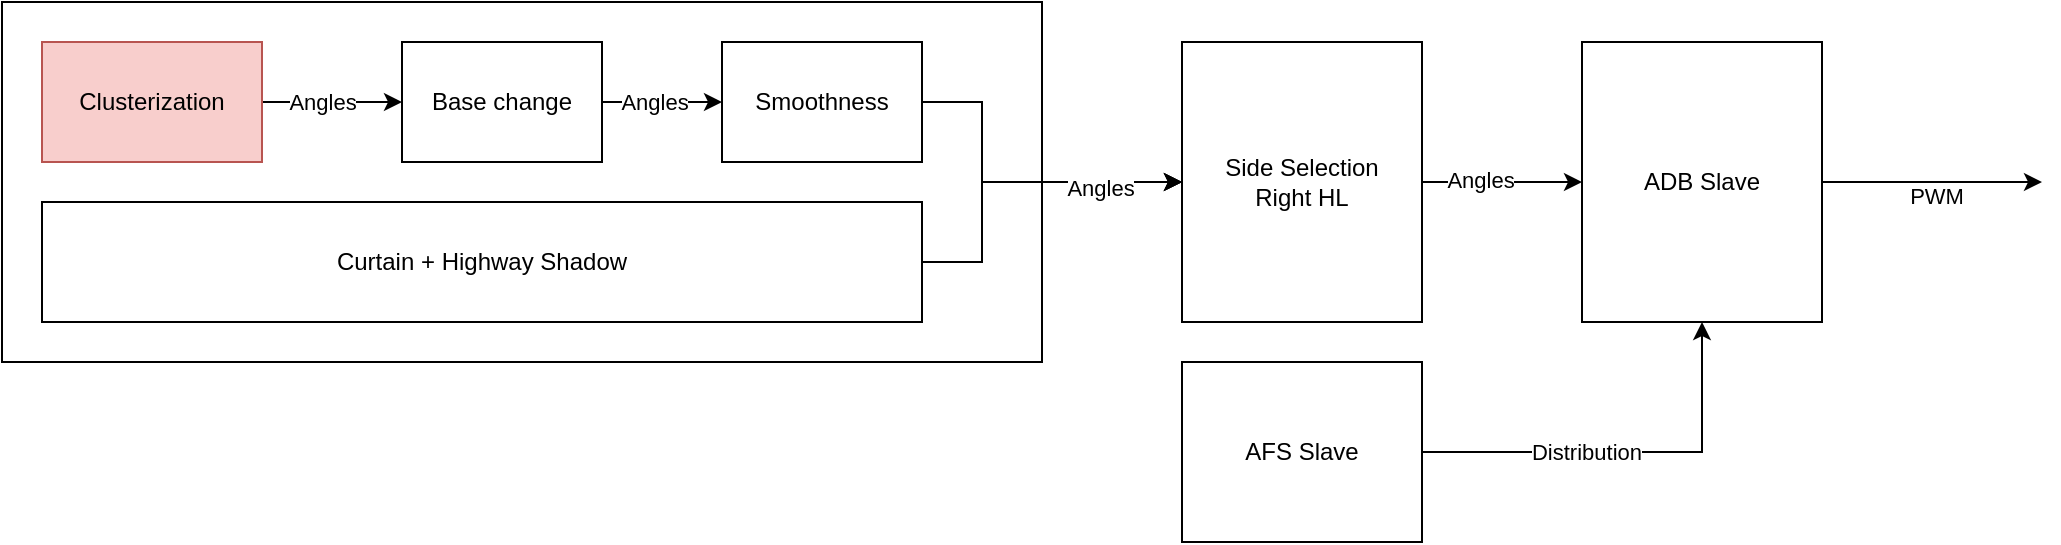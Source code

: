 <mxfile version="28.1.0">
  <diagram name="Page-1" id="TQYIu1wNGqNmxOfWup1d">
    <mxGraphModel dx="1426" dy="743" grid="1" gridSize="10" guides="1" tooltips="1" connect="1" arrows="1" fold="1" page="1" pageScale="1" pageWidth="850" pageHeight="1100" math="0" shadow="0">
      <root>
        <mxCell id="0" />
        <mxCell id="1" parent="0" />
        <mxCell id="taqDpGdfJiKaTOQbcU3k-18" value="" style="edgeStyle=orthogonalEdgeStyle;rounded=0;orthogonalLoop=1;jettySize=auto;html=1;" edge="1" parent="1" source="taqDpGdfJiKaTOQbcU3k-11" target="taqDpGdfJiKaTOQbcU3k-7">
          <mxGeometry relative="1" as="geometry" />
        </mxCell>
        <mxCell id="taqDpGdfJiKaTOQbcU3k-11" value="" style="rounded=0;whiteSpace=wrap;html=1;" vertex="1" parent="1">
          <mxGeometry x="60" y="140" width="520" height="180" as="geometry" />
        </mxCell>
        <mxCell id="taqDpGdfJiKaTOQbcU3k-3" value="" style="edgeStyle=orthogonalEdgeStyle;rounded=0;orthogonalLoop=1;jettySize=auto;html=1;" edge="1" parent="1" source="taqDpGdfJiKaTOQbcU3k-1" target="taqDpGdfJiKaTOQbcU3k-2">
          <mxGeometry relative="1" as="geometry" />
        </mxCell>
        <mxCell id="taqDpGdfJiKaTOQbcU3k-16" value="Angles" style="edgeLabel;html=1;align=center;verticalAlign=middle;resizable=0;points=[];" vertex="1" connectable="0" parent="taqDpGdfJiKaTOQbcU3k-3">
          <mxGeometry x="0.1" y="2" relative="1" as="geometry">
            <mxPoint x="-9" y="2" as="offset" />
          </mxGeometry>
        </mxCell>
        <mxCell id="taqDpGdfJiKaTOQbcU3k-1" value="Clusterization" style="rounded=0;whiteSpace=wrap;html=1;fillColor=#f8cecc;strokeColor=#b85450;" vertex="1" parent="1">
          <mxGeometry x="80" y="160" width="110" height="60" as="geometry" />
        </mxCell>
        <mxCell id="taqDpGdfJiKaTOQbcU3k-5" value="" style="edgeStyle=orthogonalEdgeStyle;rounded=0;orthogonalLoop=1;jettySize=auto;html=1;" edge="1" parent="1" source="taqDpGdfJiKaTOQbcU3k-2" target="taqDpGdfJiKaTOQbcU3k-4">
          <mxGeometry relative="1" as="geometry" />
        </mxCell>
        <mxCell id="taqDpGdfJiKaTOQbcU3k-17" value="Angles" style="edgeLabel;html=1;align=center;verticalAlign=middle;resizable=0;points=[];" vertex="1" connectable="0" parent="taqDpGdfJiKaTOQbcU3k-5">
          <mxGeometry x="-0.133" relative="1" as="geometry">
            <mxPoint as="offset" />
          </mxGeometry>
        </mxCell>
        <mxCell id="taqDpGdfJiKaTOQbcU3k-2" value="Base change" style="rounded=0;whiteSpace=wrap;html=1;" vertex="1" parent="1">
          <mxGeometry x="260" y="160" width="100" height="60" as="geometry" />
        </mxCell>
        <mxCell id="taqDpGdfJiKaTOQbcU3k-9" value="" style="edgeStyle=orthogonalEdgeStyle;rounded=0;orthogonalLoop=1;jettySize=auto;html=1;" edge="1" parent="1" source="taqDpGdfJiKaTOQbcU3k-4" target="taqDpGdfJiKaTOQbcU3k-7">
          <mxGeometry relative="1" as="geometry">
            <Array as="points">
              <mxPoint x="550" y="190" />
              <mxPoint x="550" y="230" />
            </Array>
          </mxGeometry>
        </mxCell>
        <mxCell id="taqDpGdfJiKaTOQbcU3k-4" value="Smoothness" style="rounded=0;whiteSpace=wrap;html=1;" vertex="1" parent="1">
          <mxGeometry x="420" y="160" width="100" height="60" as="geometry" />
        </mxCell>
        <mxCell id="taqDpGdfJiKaTOQbcU3k-10" value="" style="edgeStyle=orthogonalEdgeStyle;rounded=0;orthogonalLoop=1;jettySize=auto;html=1;" edge="1" parent="1" source="taqDpGdfJiKaTOQbcU3k-6" target="taqDpGdfJiKaTOQbcU3k-7">
          <mxGeometry relative="1" as="geometry">
            <Array as="points">
              <mxPoint x="550" y="270" />
              <mxPoint x="550" y="230" />
            </Array>
          </mxGeometry>
        </mxCell>
        <mxCell id="taqDpGdfJiKaTOQbcU3k-19" value="Angles" style="edgeLabel;html=1;align=center;verticalAlign=middle;resizable=0;points=[];" vertex="1" connectable="0" parent="taqDpGdfJiKaTOQbcU3k-10">
          <mxGeometry x="0.512" y="-3" relative="1" as="geometry">
            <mxPoint as="offset" />
          </mxGeometry>
        </mxCell>
        <mxCell id="taqDpGdfJiKaTOQbcU3k-6" value="Curtain + Highway Shadow" style="rounded=0;whiteSpace=wrap;html=1;" vertex="1" parent="1">
          <mxGeometry x="80" y="240" width="440" height="60" as="geometry" />
        </mxCell>
        <mxCell id="taqDpGdfJiKaTOQbcU3k-12" value="" style="edgeStyle=orthogonalEdgeStyle;rounded=0;orthogonalLoop=1;jettySize=auto;html=1;" edge="1" parent="1" source="taqDpGdfJiKaTOQbcU3k-7" target="taqDpGdfJiKaTOQbcU3k-8">
          <mxGeometry relative="1" as="geometry" />
        </mxCell>
        <mxCell id="taqDpGdfJiKaTOQbcU3k-15" value="Angles" style="edgeLabel;html=1;align=center;verticalAlign=middle;resizable=0;points=[];" vertex="1" connectable="0" parent="taqDpGdfJiKaTOQbcU3k-12">
          <mxGeometry x="-0.289" y="1" relative="1" as="geometry">
            <mxPoint as="offset" />
          </mxGeometry>
        </mxCell>
        <mxCell id="taqDpGdfJiKaTOQbcU3k-7" value="Side&amp;nbsp;&lt;span style=&quot;background-color: transparent; color: light-dark(rgb(0, 0, 0), rgb(255, 255, 255));&quot;&gt;Selection&lt;/span&gt;&lt;div&gt;Right HL&lt;span style=&quot;background-color: transparent; color: light-dark(rgb(0, 0, 0), rgb(255, 255, 255));&quot;&gt;&lt;/span&gt;&lt;/div&gt;" style="rounded=0;whiteSpace=wrap;html=1;" vertex="1" parent="1">
          <mxGeometry x="650" y="160" width="120" height="140" as="geometry" />
        </mxCell>
        <mxCell id="taqDpGdfJiKaTOQbcU3k-13" style="edgeStyle=orthogonalEdgeStyle;rounded=0;orthogonalLoop=1;jettySize=auto;html=1;" edge="1" parent="1" source="taqDpGdfJiKaTOQbcU3k-8">
          <mxGeometry relative="1" as="geometry">
            <mxPoint x="1080" y="230" as="targetPoint" />
          </mxGeometry>
        </mxCell>
        <mxCell id="taqDpGdfJiKaTOQbcU3k-14" value="PWM" style="edgeLabel;html=1;align=center;verticalAlign=middle;resizable=0;points=[];" vertex="1" connectable="0" parent="taqDpGdfJiKaTOQbcU3k-13">
          <mxGeometry x="0.004" y="-3" relative="1" as="geometry">
            <mxPoint x="2" y="3" as="offset" />
          </mxGeometry>
        </mxCell>
        <mxCell id="taqDpGdfJiKaTOQbcU3k-8" value="ADB Slave" style="rounded=0;whiteSpace=wrap;html=1;" vertex="1" parent="1">
          <mxGeometry x="850" y="160" width="120" height="140" as="geometry" />
        </mxCell>
        <mxCell id="taqDpGdfJiKaTOQbcU3k-21" style="edgeStyle=orthogonalEdgeStyle;rounded=0;orthogonalLoop=1;jettySize=auto;html=1;entryX=0.5;entryY=1;entryDx=0;entryDy=0;" edge="1" parent="1" source="taqDpGdfJiKaTOQbcU3k-20" target="taqDpGdfJiKaTOQbcU3k-8">
          <mxGeometry relative="1" as="geometry" />
        </mxCell>
        <mxCell id="taqDpGdfJiKaTOQbcU3k-22" value="Distribution" style="edgeLabel;html=1;align=center;verticalAlign=middle;resizable=0;points=[];" vertex="1" connectable="0" parent="taqDpGdfJiKaTOQbcU3k-21">
          <mxGeometry x="-0.2" relative="1" as="geometry">
            <mxPoint as="offset" />
          </mxGeometry>
        </mxCell>
        <mxCell id="taqDpGdfJiKaTOQbcU3k-20" value="AFS Slave" style="rounded=0;whiteSpace=wrap;html=1;" vertex="1" parent="1">
          <mxGeometry x="650" y="320" width="120" height="90" as="geometry" />
        </mxCell>
      </root>
    </mxGraphModel>
  </diagram>
</mxfile>
